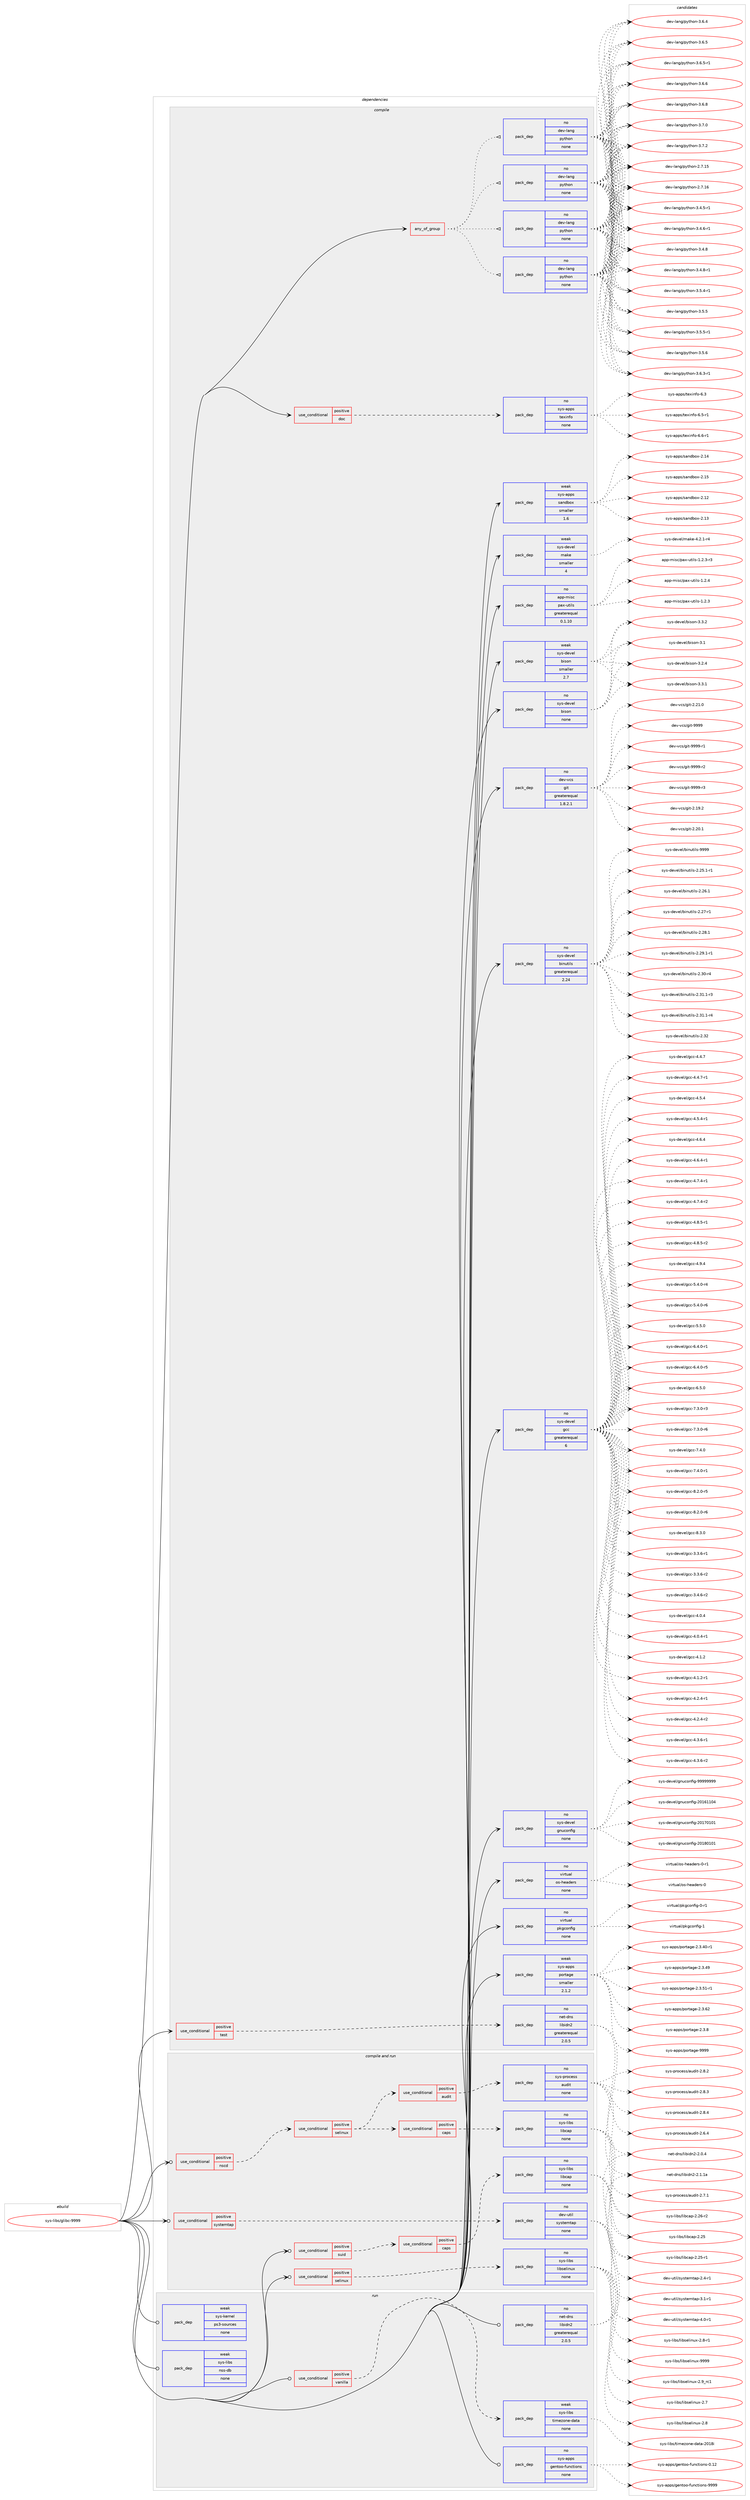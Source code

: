 digraph prolog {

# *************
# Graph options
# *************

newrank=true;
concentrate=true;
compound=true;
graph [rankdir=LR,fontname=Helvetica,fontsize=10,ranksep=1.5];#, ranksep=2.5, nodesep=0.2];
edge  [arrowhead=vee];
node  [fontname=Helvetica,fontsize=10];

# **********
# The ebuild
# **********

subgraph cluster_leftcol {
color=gray;
rank=same;
label=<<i>ebuild</i>>;
id [label="sys-libs/glibc-9999", color=red, width=4, href="../sys-libs/glibc-9999.svg"];
}

# ****************
# The dependencies
# ****************

subgraph cluster_midcol {
color=gray;
label=<<i>dependencies</i>>;
subgraph cluster_compile {
fillcolor="#eeeeee";
style=filled;
label=<<i>compile</i>>;
subgraph any27673 {
dependency1737329 [label=<<TABLE BORDER="0" CELLBORDER="1" CELLSPACING="0" CELLPADDING="4"><TR><TD CELLPADDING="10">any_of_group</TD></TR></TABLE>>, shape=none, color=red];subgraph pack1247032 {
dependency1737330 [label=<<TABLE BORDER="0" CELLBORDER="1" CELLSPACING="0" CELLPADDING="4" WIDTH="220"><TR><TD ROWSPAN="6" CELLPADDING="30">pack_dep</TD></TR><TR><TD WIDTH="110">no</TD></TR><TR><TD>dev-lang</TD></TR><TR><TD>python</TD></TR><TR><TD>none</TD></TR><TR><TD></TD></TR></TABLE>>, shape=none, color=blue];
}
dependency1737329:e -> dependency1737330:w [weight=20,style="dotted",arrowhead="oinv"];
subgraph pack1247033 {
dependency1737331 [label=<<TABLE BORDER="0" CELLBORDER="1" CELLSPACING="0" CELLPADDING="4" WIDTH="220"><TR><TD ROWSPAN="6" CELLPADDING="30">pack_dep</TD></TR><TR><TD WIDTH="110">no</TD></TR><TR><TD>dev-lang</TD></TR><TR><TD>python</TD></TR><TR><TD>none</TD></TR><TR><TD></TD></TR></TABLE>>, shape=none, color=blue];
}
dependency1737329:e -> dependency1737331:w [weight=20,style="dotted",arrowhead="oinv"];
subgraph pack1247034 {
dependency1737332 [label=<<TABLE BORDER="0" CELLBORDER="1" CELLSPACING="0" CELLPADDING="4" WIDTH="220"><TR><TD ROWSPAN="6" CELLPADDING="30">pack_dep</TD></TR><TR><TD WIDTH="110">no</TD></TR><TR><TD>dev-lang</TD></TR><TR><TD>python</TD></TR><TR><TD>none</TD></TR><TR><TD></TD></TR></TABLE>>, shape=none, color=blue];
}
dependency1737329:e -> dependency1737332:w [weight=20,style="dotted",arrowhead="oinv"];
subgraph pack1247035 {
dependency1737333 [label=<<TABLE BORDER="0" CELLBORDER="1" CELLSPACING="0" CELLPADDING="4" WIDTH="220"><TR><TD ROWSPAN="6" CELLPADDING="30">pack_dep</TD></TR><TR><TD WIDTH="110">no</TD></TR><TR><TD>dev-lang</TD></TR><TR><TD>python</TD></TR><TR><TD>none</TD></TR><TR><TD></TD></TR></TABLE>>, shape=none, color=blue];
}
dependency1737329:e -> dependency1737333:w [weight=20,style="dotted",arrowhead="oinv"];
}
id:e -> dependency1737329:w [weight=20,style="solid",arrowhead="vee"];
subgraph cond461689 {
dependency1737334 [label=<<TABLE BORDER="0" CELLBORDER="1" CELLSPACING="0" CELLPADDING="4"><TR><TD ROWSPAN="3" CELLPADDING="10">use_conditional</TD></TR><TR><TD>positive</TD></TR><TR><TD>doc</TD></TR></TABLE>>, shape=none, color=red];
subgraph pack1247036 {
dependency1737335 [label=<<TABLE BORDER="0" CELLBORDER="1" CELLSPACING="0" CELLPADDING="4" WIDTH="220"><TR><TD ROWSPAN="6" CELLPADDING="30">pack_dep</TD></TR><TR><TD WIDTH="110">no</TD></TR><TR><TD>sys-apps</TD></TR><TR><TD>texinfo</TD></TR><TR><TD>none</TD></TR><TR><TD></TD></TR></TABLE>>, shape=none, color=blue];
}
dependency1737334:e -> dependency1737335:w [weight=20,style="dashed",arrowhead="vee"];
}
id:e -> dependency1737334:w [weight=20,style="solid",arrowhead="vee"];
subgraph cond461690 {
dependency1737336 [label=<<TABLE BORDER="0" CELLBORDER="1" CELLSPACING="0" CELLPADDING="4"><TR><TD ROWSPAN="3" CELLPADDING="10">use_conditional</TD></TR><TR><TD>positive</TD></TR><TR><TD>test</TD></TR></TABLE>>, shape=none, color=red];
subgraph pack1247037 {
dependency1737337 [label=<<TABLE BORDER="0" CELLBORDER="1" CELLSPACING="0" CELLPADDING="4" WIDTH="220"><TR><TD ROWSPAN="6" CELLPADDING="30">pack_dep</TD></TR><TR><TD WIDTH="110">no</TD></TR><TR><TD>net-dns</TD></TR><TR><TD>libidn2</TD></TR><TR><TD>greaterequal</TD></TR><TR><TD>2.0.5</TD></TR></TABLE>>, shape=none, color=blue];
}
dependency1737336:e -> dependency1737337:w [weight=20,style="dashed",arrowhead="vee"];
}
id:e -> dependency1737336:w [weight=20,style="solid",arrowhead="vee"];
subgraph pack1247038 {
dependency1737338 [label=<<TABLE BORDER="0" CELLBORDER="1" CELLSPACING="0" CELLPADDING="4" WIDTH="220"><TR><TD ROWSPAN="6" CELLPADDING="30">pack_dep</TD></TR><TR><TD WIDTH="110">no</TD></TR><TR><TD>app-misc</TD></TR><TR><TD>pax-utils</TD></TR><TR><TD>greaterequal</TD></TR><TR><TD>0.1.10</TD></TR></TABLE>>, shape=none, color=blue];
}
id:e -> dependency1737338:w [weight=20,style="solid",arrowhead="vee"];
subgraph pack1247039 {
dependency1737339 [label=<<TABLE BORDER="0" CELLBORDER="1" CELLSPACING="0" CELLPADDING="4" WIDTH="220"><TR><TD ROWSPAN="6" CELLPADDING="30">pack_dep</TD></TR><TR><TD WIDTH="110">no</TD></TR><TR><TD>dev-vcs</TD></TR><TR><TD>git</TD></TR><TR><TD>greaterequal</TD></TR><TR><TD>1.8.2.1</TD></TR></TABLE>>, shape=none, color=blue];
}
id:e -> dependency1737339:w [weight=20,style="solid",arrowhead="vee"];
subgraph pack1247040 {
dependency1737340 [label=<<TABLE BORDER="0" CELLBORDER="1" CELLSPACING="0" CELLPADDING="4" WIDTH="220"><TR><TD ROWSPAN="6" CELLPADDING="30">pack_dep</TD></TR><TR><TD WIDTH="110">no</TD></TR><TR><TD>sys-devel</TD></TR><TR><TD>binutils</TD></TR><TR><TD>greaterequal</TD></TR><TR><TD>2.24</TD></TR></TABLE>>, shape=none, color=blue];
}
id:e -> dependency1737340:w [weight=20,style="solid",arrowhead="vee"];
subgraph pack1247041 {
dependency1737341 [label=<<TABLE BORDER="0" CELLBORDER="1" CELLSPACING="0" CELLPADDING="4" WIDTH="220"><TR><TD ROWSPAN="6" CELLPADDING="30">pack_dep</TD></TR><TR><TD WIDTH="110">no</TD></TR><TR><TD>sys-devel</TD></TR><TR><TD>bison</TD></TR><TR><TD>none</TD></TR><TR><TD></TD></TR></TABLE>>, shape=none, color=blue];
}
id:e -> dependency1737341:w [weight=20,style="solid",arrowhead="vee"];
subgraph pack1247042 {
dependency1737342 [label=<<TABLE BORDER="0" CELLBORDER="1" CELLSPACING="0" CELLPADDING="4" WIDTH="220"><TR><TD ROWSPAN="6" CELLPADDING="30">pack_dep</TD></TR><TR><TD WIDTH="110">no</TD></TR><TR><TD>sys-devel</TD></TR><TR><TD>gcc</TD></TR><TR><TD>greaterequal</TD></TR><TR><TD>6</TD></TR></TABLE>>, shape=none, color=blue];
}
id:e -> dependency1737342:w [weight=20,style="solid",arrowhead="vee"];
subgraph pack1247043 {
dependency1737343 [label=<<TABLE BORDER="0" CELLBORDER="1" CELLSPACING="0" CELLPADDING="4" WIDTH="220"><TR><TD ROWSPAN="6" CELLPADDING="30">pack_dep</TD></TR><TR><TD WIDTH="110">no</TD></TR><TR><TD>sys-devel</TD></TR><TR><TD>gnuconfig</TD></TR><TR><TD>none</TD></TR><TR><TD></TD></TR></TABLE>>, shape=none, color=blue];
}
id:e -> dependency1737343:w [weight=20,style="solid",arrowhead="vee"];
subgraph pack1247044 {
dependency1737344 [label=<<TABLE BORDER="0" CELLBORDER="1" CELLSPACING="0" CELLPADDING="4" WIDTH="220"><TR><TD ROWSPAN="6" CELLPADDING="30">pack_dep</TD></TR><TR><TD WIDTH="110">no</TD></TR><TR><TD>virtual</TD></TR><TR><TD>os-headers</TD></TR><TR><TD>none</TD></TR><TR><TD></TD></TR></TABLE>>, shape=none, color=blue];
}
id:e -> dependency1737344:w [weight=20,style="solid",arrowhead="vee"];
subgraph pack1247045 {
dependency1737345 [label=<<TABLE BORDER="0" CELLBORDER="1" CELLSPACING="0" CELLPADDING="4" WIDTH="220"><TR><TD ROWSPAN="6" CELLPADDING="30">pack_dep</TD></TR><TR><TD WIDTH="110">no</TD></TR><TR><TD>virtual</TD></TR><TR><TD>pkgconfig</TD></TR><TR><TD>none</TD></TR><TR><TD></TD></TR></TABLE>>, shape=none, color=blue];
}
id:e -> dependency1737345:w [weight=20,style="solid",arrowhead="vee"];
subgraph pack1247046 {
dependency1737346 [label=<<TABLE BORDER="0" CELLBORDER="1" CELLSPACING="0" CELLPADDING="4" WIDTH="220"><TR><TD ROWSPAN="6" CELLPADDING="30">pack_dep</TD></TR><TR><TD WIDTH="110">weak</TD></TR><TR><TD>sys-apps</TD></TR><TR><TD>portage</TD></TR><TR><TD>smaller</TD></TR><TR><TD>2.1.2</TD></TR></TABLE>>, shape=none, color=blue];
}
id:e -> dependency1737346:w [weight=20,style="solid",arrowhead="vee"];
subgraph pack1247047 {
dependency1737347 [label=<<TABLE BORDER="0" CELLBORDER="1" CELLSPACING="0" CELLPADDING="4" WIDTH="220"><TR><TD ROWSPAN="6" CELLPADDING="30">pack_dep</TD></TR><TR><TD WIDTH="110">weak</TD></TR><TR><TD>sys-apps</TD></TR><TR><TD>sandbox</TD></TR><TR><TD>smaller</TD></TR><TR><TD>1.6</TD></TR></TABLE>>, shape=none, color=blue];
}
id:e -> dependency1737347:w [weight=20,style="solid",arrowhead="vee"];
subgraph pack1247048 {
dependency1737348 [label=<<TABLE BORDER="0" CELLBORDER="1" CELLSPACING="0" CELLPADDING="4" WIDTH="220"><TR><TD ROWSPAN="6" CELLPADDING="30">pack_dep</TD></TR><TR><TD WIDTH="110">weak</TD></TR><TR><TD>sys-devel</TD></TR><TR><TD>bison</TD></TR><TR><TD>smaller</TD></TR><TR><TD>2.7</TD></TR></TABLE>>, shape=none, color=blue];
}
id:e -> dependency1737348:w [weight=20,style="solid",arrowhead="vee"];
subgraph pack1247049 {
dependency1737349 [label=<<TABLE BORDER="0" CELLBORDER="1" CELLSPACING="0" CELLPADDING="4" WIDTH="220"><TR><TD ROWSPAN="6" CELLPADDING="30">pack_dep</TD></TR><TR><TD WIDTH="110">weak</TD></TR><TR><TD>sys-devel</TD></TR><TR><TD>make</TD></TR><TR><TD>smaller</TD></TR><TR><TD>4</TD></TR></TABLE>>, shape=none, color=blue];
}
id:e -> dependency1737349:w [weight=20,style="solid",arrowhead="vee"];
}
subgraph cluster_compileandrun {
fillcolor="#eeeeee";
style=filled;
label=<<i>compile and run</i>>;
subgraph cond461691 {
dependency1737350 [label=<<TABLE BORDER="0" CELLBORDER="1" CELLSPACING="0" CELLPADDING="4"><TR><TD ROWSPAN="3" CELLPADDING="10">use_conditional</TD></TR><TR><TD>positive</TD></TR><TR><TD>nscd</TD></TR></TABLE>>, shape=none, color=red];
subgraph cond461692 {
dependency1737351 [label=<<TABLE BORDER="0" CELLBORDER="1" CELLSPACING="0" CELLPADDING="4"><TR><TD ROWSPAN="3" CELLPADDING="10">use_conditional</TD></TR><TR><TD>positive</TD></TR><TR><TD>selinux</TD></TR></TABLE>>, shape=none, color=red];
subgraph cond461693 {
dependency1737352 [label=<<TABLE BORDER="0" CELLBORDER="1" CELLSPACING="0" CELLPADDING="4"><TR><TD ROWSPAN="3" CELLPADDING="10">use_conditional</TD></TR><TR><TD>positive</TD></TR><TR><TD>audit</TD></TR></TABLE>>, shape=none, color=red];
subgraph pack1247050 {
dependency1737353 [label=<<TABLE BORDER="0" CELLBORDER="1" CELLSPACING="0" CELLPADDING="4" WIDTH="220"><TR><TD ROWSPAN="6" CELLPADDING="30">pack_dep</TD></TR><TR><TD WIDTH="110">no</TD></TR><TR><TD>sys-process</TD></TR><TR><TD>audit</TD></TR><TR><TD>none</TD></TR><TR><TD></TD></TR></TABLE>>, shape=none, color=blue];
}
dependency1737352:e -> dependency1737353:w [weight=20,style="dashed",arrowhead="vee"];
}
dependency1737351:e -> dependency1737352:w [weight=20,style="dashed",arrowhead="vee"];
subgraph cond461694 {
dependency1737354 [label=<<TABLE BORDER="0" CELLBORDER="1" CELLSPACING="0" CELLPADDING="4"><TR><TD ROWSPAN="3" CELLPADDING="10">use_conditional</TD></TR><TR><TD>positive</TD></TR><TR><TD>caps</TD></TR></TABLE>>, shape=none, color=red];
subgraph pack1247051 {
dependency1737355 [label=<<TABLE BORDER="0" CELLBORDER="1" CELLSPACING="0" CELLPADDING="4" WIDTH="220"><TR><TD ROWSPAN="6" CELLPADDING="30">pack_dep</TD></TR><TR><TD WIDTH="110">no</TD></TR><TR><TD>sys-libs</TD></TR><TR><TD>libcap</TD></TR><TR><TD>none</TD></TR><TR><TD></TD></TR></TABLE>>, shape=none, color=blue];
}
dependency1737354:e -> dependency1737355:w [weight=20,style="dashed",arrowhead="vee"];
}
dependency1737351:e -> dependency1737354:w [weight=20,style="dashed",arrowhead="vee"];
}
dependency1737350:e -> dependency1737351:w [weight=20,style="dashed",arrowhead="vee"];
}
id:e -> dependency1737350:w [weight=20,style="solid",arrowhead="odotvee"];
subgraph cond461695 {
dependency1737356 [label=<<TABLE BORDER="0" CELLBORDER="1" CELLSPACING="0" CELLPADDING="4"><TR><TD ROWSPAN="3" CELLPADDING="10">use_conditional</TD></TR><TR><TD>positive</TD></TR><TR><TD>selinux</TD></TR></TABLE>>, shape=none, color=red];
subgraph pack1247052 {
dependency1737357 [label=<<TABLE BORDER="0" CELLBORDER="1" CELLSPACING="0" CELLPADDING="4" WIDTH="220"><TR><TD ROWSPAN="6" CELLPADDING="30">pack_dep</TD></TR><TR><TD WIDTH="110">no</TD></TR><TR><TD>sys-libs</TD></TR><TR><TD>libselinux</TD></TR><TR><TD>none</TD></TR><TR><TD></TD></TR></TABLE>>, shape=none, color=blue];
}
dependency1737356:e -> dependency1737357:w [weight=20,style="dashed",arrowhead="vee"];
}
id:e -> dependency1737356:w [weight=20,style="solid",arrowhead="odotvee"];
subgraph cond461696 {
dependency1737358 [label=<<TABLE BORDER="0" CELLBORDER="1" CELLSPACING="0" CELLPADDING="4"><TR><TD ROWSPAN="3" CELLPADDING="10">use_conditional</TD></TR><TR><TD>positive</TD></TR><TR><TD>suid</TD></TR></TABLE>>, shape=none, color=red];
subgraph cond461697 {
dependency1737359 [label=<<TABLE BORDER="0" CELLBORDER="1" CELLSPACING="0" CELLPADDING="4"><TR><TD ROWSPAN="3" CELLPADDING="10">use_conditional</TD></TR><TR><TD>positive</TD></TR><TR><TD>caps</TD></TR></TABLE>>, shape=none, color=red];
subgraph pack1247053 {
dependency1737360 [label=<<TABLE BORDER="0" CELLBORDER="1" CELLSPACING="0" CELLPADDING="4" WIDTH="220"><TR><TD ROWSPAN="6" CELLPADDING="30">pack_dep</TD></TR><TR><TD WIDTH="110">no</TD></TR><TR><TD>sys-libs</TD></TR><TR><TD>libcap</TD></TR><TR><TD>none</TD></TR><TR><TD></TD></TR></TABLE>>, shape=none, color=blue];
}
dependency1737359:e -> dependency1737360:w [weight=20,style="dashed",arrowhead="vee"];
}
dependency1737358:e -> dependency1737359:w [weight=20,style="dashed",arrowhead="vee"];
}
id:e -> dependency1737358:w [weight=20,style="solid",arrowhead="odotvee"];
subgraph cond461698 {
dependency1737361 [label=<<TABLE BORDER="0" CELLBORDER="1" CELLSPACING="0" CELLPADDING="4"><TR><TD ROWSPAN="3" CELLPADDING="10">use_conditional</TD></TR><TR><TD>positive</TD></TR><TR><TD>systemtap</TD></TR></TABLE>>, shape=none, color=red];
subgraph pack1247054 {
dependency1737362 [label=<<TABLE BORDER="0" CELLBORDER="1" CELLSPACING="0" CELLPADDING="4" WIDTH="220"><TR><TD ROWSPAN="6" CELLPADDING="30">pack_dep</TD></TR><TR><TD WIDTH="110">no</TD></TR><TR><TD>dev-util</TD></TR><TR><TD>systemtap</TD></TR><TR><TD>none</TD></TR><TR><TD></TD></TR></TABLE>>, shape=none, color=blue];
}
dependency1737361:e -> dependency1737362:w [weight=20,style="dashed",arrowhead="vee"];
}
id:e -> dependency1737361:w [weight=20,style="solid",arrowhead="odotvee"];
}
subgraph cluster_run {
fillcolor="#eeeeee";
style=filled;
label=<<i>run</i>>;
subgraph cond461699 {
dependency1737363 [label=<<TABLE BORDER="0" CELLBORDER="1" CELLSPACING="0" CELLPADDING="4"><TR><TD ROWSPAN="3" CELLPADDING="10">use_conditional</TD></TR><TR><TD>positive</TD></TR><TR><TD>vanilla</TD></TR></TABLE>>, shape=none, color=red];
subgraph pack1247055 {
dependency1737364 [label=<<TABLE BORDER="0" CELLBORDER="1" CELLSPACING="0" CELLPADDING="4" WIDTH="220"><TR><TD ROWSPAN="6" CELLPADDING="30">pack_dep</TD></TR><TR><TD WIDTH="110">weak</TD></TR><TR><TD>sys-libs</TD></TR><TR><TD>timezone-data</TD></TR><TR><TD>none</TD></TR><TR><TD></TD></TR></TABLE>>, shape=none, color=blue];
}
dependency1737363:e -> dependency1737364:w [weight=20,style="dashed",arrowhead="vee"];
}
id:e -> dependency1737363:w [weight=20,style="solid",arrowhead="odot"];
subgraph pack1247056 {
dependency1737365 [label=<<TABLE BORDER="0" CELLBORDER="1" CELLSPACING="0" CELLPADDING="4" WIDTH="220"><TR><TD ROWSPAN="6" CELLPADDING="30">pack_dep</TD></TR><TR><TD WIDTH="110">no</TD></TR><TR><TD>net-dns</TD></TR><TR><TD>libidn2</TD></TR><TR><TD>greaterequal</TD></TR><TR><TD>2.0.5</TD></TR></TABLE>>, shape=none, color=blue];
}
id:e -> dependency1737365:w [weight=20,style="solid",arrowhead="odot"];
subgraph pack1247057 {
dependency1737366 [label=<<TABLE BORDER="0" CELLBORDER="1" CELLSPACING="0" CELLPADDING="4" WIDTH="220"><TR><TD ROWSPAN="6" CELLPADDING="30">pack_dep</TD></TR><TR><TD WIDTH="110">no</TD></TR><TR><TD>sys-apps</TD></TR><TR><TD>gentoo-functions</TD></TR><TR><TD>none</TD></TR><TR><TD></TD></TR></TABLE>>, shape=none, color=blue];
}
id:e -> dependency1737366:w [weight=20,style="solid",arrowhead="odot"];
subgraph pack1247058 {
dependency1737367 [label=<<TABLE BORDER="0" CELLBORDER="1" CELLSPACING="0" CELLPADDING="4" WIDTH="220"><TR><TD ROWSPAN="6" CELLPADDING="30">pack_dep</TD></TR><TR><TD WIDTH="110">weak</TD></TR><TR><TD>sys-kernel</TD></TR><TR><TD>ps3-sources</TD></TR><TR><TD>none</TD></TR><TR><TD></TD></TR></TABLE>>, shape=none, color=blue];
}
id:e -> dependency1737367:w [weight=20,style="solid",arrowhead="odot"];
subgraph pack1247059 {
dependency1737368 [label=<<TABLE BORDER="0" CELLBORDER="1" CELLSPACING="0" CELLPADDING="4" WIDTH="220"><TR><TD ROWSPAN="6" CELLPADDING="30">pack_dep</TD></TR><TR><TD WIDTH="110">weak</TD></TR><TR><TD>sys-libs</TD></TR><TR><TD>nss-db</TD></TR><TR><TD>none</TD></TR><TR><TD></TD></TR></TABLE>>, shape=none, color=blue];
}
id:e -> dependency1737368:w [weight=20,style="solid",arrowhead="odot"];
}
}

# **************
# The candidates
# **************

subgraph cluster_choices {
rank=same;
color=gray;
label=<<i>candidates</i>>;

subgraph choice1247032 {
color=black;
nodesep=1;
choice10010111845108971101034711212111610411111045504655464953 [label="dev-lang/python-2.7.15", color=red, width=4,href="../dev-lang/python-2.7.15.svg"];
choice10010111845108971101034711212111610411111045504655464954 [label="dev-lang/python-2.7.16", color=red, width=4,href="../dev-lang/python-2.7.16.svg"];
choice1001011184510897110103471121211161041111104551465246534511449 [label="dev-lang/python-3.4.5-r1", color=red, width=4,href="../dev-lang/python-3.4.5-r1.svg"];
choice1001011184510897110103471121211161041111104551465246544511449 [label="dev-lang/python-3.4.6-r1", color=red, width=4,href="../dev-lang/python-3.4.6-r1.svg"];
choice100101118451089711010347112121116104111110455146524656 [label="dev-lang/python-3.4.8", color=red, width=4,href="../dev-lang/python-3.4.8.svg"];
choice1001011184510897110103471121211161041111104551465246564511449 [label="dev-lang/python-3.4.8-r1", color=red, width=4,href="../dev-lang/python-3.4.8-r1.svg"];
choice1001011184510897110103471121211161041111104551465346524511449 [label="dev-lang/python-3.5.4-r1", color=red, width=4,href="../dev-lang/python-3.5.4-r1.svg"];
choice100101118451089711010347112121116104111110455146534653 [label="dev-lang/python-3.5.5", color=red, width=4,href="../dev-lang/python-3.5.5.svg"];
choice1001011184510897110103471121211161041111104551465346534511449 [label="dev-lang/python-3.5.5-r1", color=red, width=4,href="../dev-lang/python-3.5.5-r1.svg"];
choice100101118451089711010347112121116104111110455146534654 [label="dev-lang/python-3.5.6", color=red, width=4,href="../dev-lang/python-3.5.6.svg"];
choice1001011184510897110103471121211161041111104551465446514511449 [label="dev-lang/python-3.6.3-r1", color=red, width=4,href="../dev-lang/python-3.6.3-r1.svg"];
choice100101118451089711010347112121116104111110455146544652 [label="dev-lang/python-3.6.4", color=red, width=4,href="../dev-lang/python-3.6.4.svg"];
choice100101118451089711010347112121116104111110455146544653 [label="dev-lang/python-3.6.5", color=red, width=4,href="../dev-lang/python-3.6.5.svg"];
choice1001011184510897110103471121211161041111104551465446534511449 [label="dev-lang/python-3.6.5-r1", color=red, width=4,href="../dev-lang/python-3.6.5-r1.svg"];
choice100101118451089711010347112121116104111110455146544654 [label="dev-lang/python-3.6.6", color=red, width=4,href="../dev-lang/python-3.6.6.svg"];
choice100101118451089711010347112121116104111110455146544656 [label="dev-lang/python-3.6.8", color=red, width=4,href="../dev-lang/python-3.6.8.svg"];
choice100101118451089711010347112121116104111110455146554648 [label="dev-lang/python-3.7.0", color=red, width=4,href="../dev-lang/python-3.7.0.svg"];
choice100101118451089711010347112121116104111110455146554650 [label="dev-lang/python-3.7.2", color=red, width=4,href="../dev-lang/python-3.7.2.svg"];
dependency1737330:e -> choice10010111845108971101034711212111610411111045504655464953:w [style=dotted,weight="100"];
dependency1737330:e -> choice10010111845108971101034711212111610411111045504655464954:w [style=dotted,weight="100"];
dependency1737330:e -> choice1001011184510897110103471121211161041111104551465246534511449:w [style=dotted,weight="100"];
dependency1737330:e -> choice1001011184510897110103471121211161041111104551465246544511449:w [style=dotted,weight="100"];
dependency1737330:e -> choice100101118451089711010347112121116104111110455146524656:w [style=dotted,weight="100"];
dependency1737330:e -> choice1001011184510897110103471121211161041111104551465246564511449:w [style=dotted,weight="100"];
dependency1737330:e -> choice1001011184510897110103471121211161041111104551465346524511449:w [style=dotted,weight="100"];
dependency1737330:e -> choice100101118451089711010347112121116104111110455146534653:w [style=dotted,weight="100"];
dependency1737330:e -> choice1001011184510897110103471121211161041111104551465346534511449:w [style=dotted,weight="100"];
dependency1737330:e -> choice100101118451089711010347112121116104111110455146534654:w [style=dotted,weight="100"];
dependency1737330:e -> choice1001011184510897110103471121211161041111104551465446514511449:w [style=dotted,weight="100"];
dependency1737330:e -> choice100101118451089711010347112121116104111110455146544652:w [style=dotted,weight="100"];
dependency1737330:e -> choice100101118451089711010347112121116104111110455146544653:w [style=dotted,weight="100"];
dependency1737330:e -> choice1001011184510897110103471121211161041111104551465446534511449:w [style=dotted,weight="100"];
dependency1737330:e -> choice100101118451089711010347112121116104111110455146544654:w [style=dotted,weight="100"];
dependency1737330:e -> choice100101118451089711010347112121116104111110455146544656:w [style=dotted,weight="100"];
dependency1737330:e -> choice100101118451089711010347112121116104111110455146554648:w [style=dotted,weight="100"];
dependency1737330:e -> choice100101118451089711010347112121116104111110455146554650:w [style=dotted,weight="100"];
}
subgraph choice1247033 {
color=black;
nodesep=1;
choice10010111845108971101034711212111610411111045504655464953 [label="dev-lang/python-2.7.15", color=red, width=4,href="../dev-lang/python-2.7.15.svg"];
choice10010111845108971101034711212111610411111045504655464954 [label="dev-lang/python-2.7.16", color=red, width=4,href="../dev-lang/python-2.7.16.svg"];
choice1001011184510897110103471121211161041111104551465246534511449 [label="dev-lang/python-3.4.5-r1", color=red, width=4,href="../dev-lang/python-3.4.5-r1.svg"];
choice1001011184510897110103471121211161041111104551465246544511449 [label="dev-lang/python-3.4.6-r1", color=red, width=4,href="../dev-lang/python-3.4.6-r1.svg"];
choice100101118451089711010347112121116104111110455146524656 [label="dev-lang/python-3.4.8", color=red, width=4,href="../dev-lang/python-3.4.8.svg"];
choice1001011184510897110103471121211161041111104551465246564511449 [label="dev-lang/python-3.4.8-r1", color=red, width=4,href="../dev-lang/python-3.4.8-r1.svg"];
choice1001011184510897110103471121211161041111104551465346524511449 [label="dev-lang/python-3.5.4-r1", color=red, width=4,href="../dev-lang/python-3.5.4-r1.svg"];
choice100101118451089711010347112121116104111110455146534653 [label="dev-lang/python-3.5.5", color=red, width=4,href="../dev-lang/python-3.5.5.svg"];
choice1001011184510897110103471121211161041111104551465346534511449 [label="dev-lang/python-3.5.5-r1", color=red, width=4,href="../dev-lang/python-3.5.5-r1.svg"];
choice100101118451089711010347112121116104111110455146534654 [label="dev-lang/python-3.5.6", color=red, width=4,href="../dev-lang/python-3.5.6.svg"];
choice1001011184510897110103471121211161041111104551465446514511449 [label="dev-lang/python-3.6.3-r1", color=red, width=4,href="../dev-lang/python-3.6.3-r1.svg"];
choice100101118451089711010347112121116104111110455146544652 [label="dev-lang/python-3.6.4", color=red, width=4,href="../dev-lang/python-3.6.4.svg"];
choice100101118451089711010347112121116104111110455146544653 [label="dev-lang/python-3.6.5", color=red, width=4,href="../dev-lang/python-3.6.5.svg"];
choice1001011184510897110103471121211161041111104551465446534511449 [label="dev-lang/python-3.6.5-r1", color=red, width=4,href="../dev-lang/python-3.6.5-r1.svg"];
choice100101118451089711010347112121116104111110455146544654 [label="dev-lang/python-3.6.6", color=red, width=4,href="../dev-lang/python-3.6.6.svg"];
choice100101118451089711010347112121116104111110455146544656 [label="dev-lang/python-3.6.8", color=red, width=4,href="../dev-lang/python-3.6.8.svg"];
choice100101118451089711010347112121116104111110455146554648 [label="dev-lang/python-3.7.0", color=red, width=4,href="../dev-lang/python-3.7.0.svg"];
choice100101118451089711010347112121116104111110455146554650 [label="dev-lang/python-3.7.2", color=red, width=4,href="../dev-lang/python-3.7.2.svg"];
dependency1737331:e -> choice10010111845108971101034711212111610411111045504655464953:w [style=dotted,weight="100"];
dependency1737331:e -> choice10010111845108971101034711212111610411111045504655464954:w [style=dotted,weight="100"];
dependency1737331:e -> choice1001011184510897110103471121211161041111104551465246534511449:w [style=dotted,weight="100"];
dependency1737331:e -> choice1001011184510897110103471121211161041111104551465246544511449:w [style=dotted,weight="100"];
dependency1737331:e -> choice100101118451089711010347112121116104111110455146524656:w [style=dotted,weight="100"];
dependency1737331:e -> choice1001011184510897110103471121211161041111104551465246564511449:w [style=dotted,weight="100"];
dependency1737331:e -> choice1001011184510897110103471121211161041111104551465346524511449:w [style=dotted,weight="100"];
dependency1737331:e -> choice100101118451089711010347112121116104111110455146534653:w [style=dotted,weight="100"];
dependency1737331:e -> choice1001011184510897110103471121211161041111104551465346534511449:w [style=dotted,weight="100"];
dependency1737331:e -> choice100101118451089711010347112121116104111110455146534654:w [style=dotted,weight="100"];
dependency1737331:e -> choice1001011184510897110103471121211161041111104551465446514511449:w [style=dotted,weight="100"];
dependency1737331:e -> choice100101118451089711010347112121116104111110455146544652:w [style=dotted,weight="100"];
dependency1737331:e -> choice100101118451089711010347112121116104111110455146544653:w [style=dotted,weight="100"];
dependency1737331:e -> choice1001011184510897110103471121211161041111104551465446534511449:w [style=dotted,weight="100"];
dependency1737331:e -> choice100101118451089711010347112121116104111110455146544654:w [style=dotted,weight="100"];
dependency1737331:e -> choice100101118451089711010347112121116104111110455146544656:w [style=dotted,weight="100"];
dependency1737331:e -> choice100101118451089711010347112121116104111110455146554648:w [style=dotted,weight="100"];
dependency1737331:e -> choice100101118451089711010347112121116104111110455146554650:w [style=dotted,weight="100"];
}
subgraph choice1247034 {
color=black;
nodesep=1;
choice10010111845108971101034711212111610411111045504655464953 [label="dev-lang/python-2.7.15", color=red, width=4,href="../dev-lang/python-2.7.15.svg"];
choice10010111845108971101034711212111610411111045504655464954 [label="dev-lang/python-2.7.16", color=red, width=4,href="../dev-lang/python-2.7.16.svg"];
choice1001011184510897110103471121211161041111104551465246534511449 [label="dev-lang/python-3.4.5-r1", color=red, width=4,href="../dev-lang/python-3.4.5-r1.svg"];
choice1001011184510897110103471121211161041111104551465246544511449 [label="dev-lang/python-3.4.6-r1", color=red, width=4,href="../dev-lang/python-3.4.6-r1.svg"];
choice100101118451089711010347112121116104111110455146524656 [label="dev-lang/python-3.4.8", color=red, width=4,href="../dev-lang/python-3.4.8.svg"];
choice1001011184510897110103471121211161041111104551465246564511449 [label="dev-lang/python-3.4.8-r1", color=red, width=4,href="../dev-lang/python-3.4.8-r1.svg"];
choice1001011184510897110103471121211161041111104551465346524511449 [label="dev-lang/python-3.5.4-r1", color=red, width=4,href="../dev-lang/python-3.5.4-r1.svg"];
choice100101118451089711010347112121116104111110455146534653 [label="dev-lang/python-3.5.5", color=red, width=4,href="../dev-lang/python-3.5.5.svg"];
choice1001011184510897110103471121211161041111104551465346534511449 [label="dev-lang/python-3.5.5-r1", color=red, width=4,href="../dev-lang/python-3.5.5-r1.svg"];
choice100101118451089711010347112121116104111110455146534654 [label="dev-lang/python-3.5.6", color=red, width=4,href="../dev-lang/python-3.5.6.svg"];
choice1001011184510897110103471121211161041111104551465446514511449 [label="dev-lang/python-3.6.3-r1", color=red, width=4,href="../dev-lang/python-3.6.3-r1.svg"];
choice100101118451089711010347112121116104111110455146544652 [label="dev-lang/python-3.6.4", color=red, width=4,href="../dev-lang/python-3.6.4.svg"];
choice100101118451089711010347112121116104111110455146544653 [label="dev-lang/python-3.6.5", color=red, width=4,href="../dev-lang/python-3.6.5.svg"];
choice1001011184510897110103471121211161041111104551465446534511449 [label="dev-lang/python-3.6.5-r1", color=red, width=4,href="../dev-lang/python-3.6.5-r1.svg"];
choice100101118451089711010347112121116104111110455146544654 [label="dev-lang/python-3.6.6", color=red, width=4,href="../dev-lang/python-3.6.6.svg"];
choice100101118451089711010347112121116104111110455146544656 [label="dev-lang/python-3.6.8", color=red, width=4,href="../dev-lang/python-3.6.8.svg"];
choice100101118451089711010347112121116104111110455146554648 [label="dev-lang/python-3.7.0", color=red, width=4,href="../dev-lang/python-3.7.0.svg"];
choice100101118451089711010347112121116104111110455146554650 [label="dev-lang/python-3.7.2", color=red, width=4,href="../dev-lang/python-3.7.2.svg"];
dependency1737332:e -> choice10010111845108971101034711212111610411111045504655464953:w [style=dotted,weight="100"];
dependency1737332:e -> choice10010111845108971101034711212111610411111045504655464954:w [style=dotted,weight="100"];
dependency1737332:e -> choice1001011184510897110103471121211161041111104551465246534511449:w [style=dotted,weight="100"];
dependency1737332:e -> choice1001011184510897110103471121211161041111104551465246544511449:w [style=dotted,weight="100"];
dependency1737332:e -> choice100101118451089711010347112121116104111110455146524656:w [style=dotted,weight="100"];
dependency1737332:e -> choice1001011184510897110103471121211161041111104551465246564511449:w [style=dotted,weight="100"];
dependency1737332:e -> choice1001011184510897110103471121211161041111104551465346524511449:w [style=dotted,weight="100"];
dependency1737332:e -> choice100101118451089711010347112121116104111110455146534653:w [style=dotted,weight="100"];
dependency1737332:e -> choice1001011184510897110103471121211161041111104551465346534511449:w [style=dotted,weight="100"];
dependency1737332:e -> choice100101118451089711010347112121116104111110455146534654:w [style=dotted,weight="100"];
dependency1737332:e -> choice1001011184510897110103471121211161041111104551465446514511449:w [style=dotted,weight="100"];
dependency1737332:e -> choice100101118451089711010347112121116104111110455146544652:w [style=dotted,weight="100"];
dependency1737332:e -> choice100101118451089711010347112121116104111110455146544653:w [style=dotted,weight="100"];
dependency1737332:e -> choice1001011184510897110103471121211161041111104551465446534511449:w [style=dotted,weight="100"];
dependency1737332:e -> choice100101118451089711010347112121116104111110455146544654:w [style=dotted,weight="100"];
dependency1737332:e -> choice100101118451089711010347112121116104111110455146544656:w [style=dotted,weight="100"];
dependency1737332:e -> choice100101118451089711010347112121116104111110455146554648:w [style=dotted,weight="100"];
dependency1737332:e -> choice100101118451089711010347112121116104111110455146554650:w [style=dotted,weight="100"];
}
subgraph choice1247035 {
color=black;
nodesep=1;
choice10010111845108971101034711212111610411111045504655464953 [label="dev-lang/python-2.7.15", color=red, width=4,href="../dev-lang/python-2.7.15.svg"];
choice10010111845108971101034711212111610411111045504655464954 [label="dev-lang/python-2.7.16", color=red, width=4,href="../dev-lang/python-2.7.16.svg"];
choice1001011184510897110103471121211161041111104551465246534511449 [label="dev-lang/python-3.4.5-r1", color=red, width=4,href="../dev-lang/python-3.4.5-r1.svg"];
choice1001011184510897110103471121211161041111104551465246544511449 [label="dev-lang/python-3.4.6-r1", color=red, width=4,href="../dev-lang/python-3.4.6-r1.svg"];
choice100101118451089711010347112121116104111110455146524656 [label="dev-lang/python-3.4.8", color=red, width=4,href="../dev-lang/python-3.4.8.svg"];
choice1001011184510897110103471121211161041111104551465246564511449 [label="dev-lang/python-3.4.8-r1", color=red, width=4,href="../dev-lang/python-3.4.8-r1.svg"];
choice1001011184510897110103471121211161041111104551465346524511449 [label="dev-lang/python-3.5.4-r1", color=red, width=4,href="../dev-lang/python-3.5.4-r1.svg"];
choice100101118451089711010347112121116104111110455146534653 [label="dev-lang/python-3.5.5", color=red, width=4,href="../dev-lang/python-3.5.5.svg"];
choice1001011184510897110103471121211161041111104551465346534511449 [label="dev-lang/python-3.5.5-r1", color=red, width=4,href="../dev-lang/python-3.5.5-r1.svg"];
choice100101118451089711010347112121116104111110455146534654 [label="dev-lang/python-3.5.6", color=red, width=4,href="../dev-lang/python-3.5.6.svg"];
choice1001011184510897110103471121211161041111104551465446514511449 [label="dev-lang/python-3.6.3-r1", color=red, width=4,href="../dev-lang/python-3.6.3-r1.svg"];
choice100101118451089711010347112121116104111110455146544652 [label="dev-lang/python-3.6.4", color=red, width=4,href="../dev-lang/python-3.6.4.svg"];
choice100101118451089711010347112121116104111110455146544653 [label="dev-lang/python-3.6.5", color=red, width=4,href="../dev-lang/python-3.6.5.svg"];
choice1001011184510897110103471121211161041111104551465446534511449 [label="dev-lang/python-3.6.5-r1", color=red, width=4,href="../dev-lang/python-3.6.5-r1.svg"];
choice100101118451089711010347112121116104111110455146544654 [label="dev-lang/python-3.6.6", color=red, width=4,href="../dev-lang/python-3.6.6.svg"];
choice100101118451089711010347112121116104111110455146544656 [label="dev-lang/python-3.6.8", color=red, width=4,href="../dev-lang/python-3.6.8.svg"];
choice100101118451089711010347112121116104111110455146554648 [label="dev-lang/python-3.7.0", color=red, width=4,href="../dev-lang/python-3.7.0.svg"];
choice100101118451089711010347112121116104111110455146554650 [label="dev-lang/python-3.7.2", color=red, width=4,href="../dev-lang/python-3.7.2.svg"];
dependency1737333:e -> choice10010111845108971101034711212111610411111045504655464953:w [style=dotted,weight="100"];
dependency1737333:e -> choice10010111845108971101034711212111610411111045504655464954:w [style=dotted,weight="100"];
dependency1737333:e -> choice1001011184510897110103471121211161041111104551465246534511449:w [style=dotted,weight="100"];
dependency1737333:e -> choice1001011184510897110103471121211161041111104551465246544511449:w [style=dotted,weight="100"];
dependency1737333:e -> choice100101118451089711010347112121116104111110455146524656:w [style=dotted,weight="100"];
dependency1737333:e -> choice1001011184510897110103471121211161041111104551465246564511449:w [style=dotted,weight="100"];
dependency1737333:e -> choice1001011184510897110103471121211161041111104551465346524511449:w [style=dotted,weight="100"];
dependency1737333:e -> choice100101118451089711010347112121116104111110455146534653:w [style=dotted,weight="100"];
dependency1737333:e -> choice1001011184510897110103471121211161041111104551465346534511449:w [style=dotted,weight="100"];
dependency1737333:e -> choice100101118451089711010347112121116104111110455146534654:w [style=dotted,weight="100"];
dependency1737333:e -> choice1001011184510897110103471121211161041111104551465446514511449:w [style=dotted,weight="100"];
dependency1737333:e -> choice100101118451089711010347112121116104111110455146544652:w [style=dotted,weight="100"];
dependency1737333:e -> choice100101118451089711010347112121116104111110455146544653:w [style=dotted,weight="100"];
dependency1737333:e -> choice1001011184510897110103471121211161041111104551465446534511449:w [style=dotted,weight="100"];
dependency1737333:e -> choice100101118451089711010347112121116104111110455146544654:w [style=dotted,weight="100"];
dependency1737333:e -> choice100101118451089711010347112121116104111110455146544656:w [style=dotted,weight="100"];
dependency1737333:e -> choice100101118451089711010347112121116104111110455146554648:w [style=dotted,weight="100"];
dependency1737333:e -> choice100101118451089711010347112121116104111110455146554650:w [style=dotted,weight="100"];
}
subgraph choice1247036 {
color=black;
nodesep=1;
choice11512111545971121121154711610112010511010211145544651 [label="sys-apps/texinfo-6.3", color=red, width=4,href="../sys-apps/texinfo-6.3.svg"];
choice115121115459711211211547116101120105110102111455446534511449 [label="sys-apps/texinfo-6.5-r1", color=red, width=4,href="../sys-apps/texinfo-6.5-r1.svg"];
choice115121115459711211211547116101120105110102111455446544511449 [label="sys-apps/texinfo-6.6-r1", color=red, width=4,href="../sys-apps/texinfo-6.6-r1.svg"];
dependency1737335:e -> choice11512111545971121121154711610112010511010211145544651:w [style=dotted,weight="100"];
dependency1737335:e -> choice115121115459711211211547116101120105110102111455446534511449:w [style=dotted,weight="100"];
dependency1737335:e -> choice115121115459711211211547116101120105110102111455446544511449:w [style=dotted,weight="100"];
}
subgraph choice1247037 {
color=black;
nodesep=1;
choice11010111645100110115471081059810510011050455046484652 [label="net-dns/libidn2-2.0.4", color=red, width=4,href="../net-dns/libidn2-2.0.4.svg"];
choice1101011164510011011547108105981051001105045504649464997 [label="net-dns/libidn2-2.1.1a", color=red, width=4,href="../net-dns/libidn2-2.1.1a.svg"];
dependency1737337:e -> choice11010111645100110115471081059810510011050455046484652:w [style=dotted,weight="100"];
dependency1737337:e -> choice1101011164510011011547108105981051001105045504649464997:w [style=dotted,weight="100"];
}
subgraph choice1247038 {
color=black;
nodesep=1;
choice971121124510910511599471129712045117116105108115454946504651 [label="app-misc/pax-utils-1.2.3", color=red, width=4,href="../app-misc/pax-utils-1.2.3.svg"];
choice9711211245109105115994711297120451171161051081154549465046514511451 [label="app-misc/pax-utils-1.2.3-r3", color=red, width=4,href="../app-misc/pax-utils-1.2.3-r3.svg"];
choice971121124510910511599471129712045117116105108115454946504652 [label="app-misc/pax-utils-1.2.4", color=red, width=4,href="../app-misc/pax-utils-1.2.4.svg"];
dependency1737338:e -> choice971121124510910511599471129712045117116105108115454946504651:w [style=dotted,weight="100"];
dependency1737338:e -> choice9711211245109105115994711297120451171161051081154549465046514511451:w [style=dotted,weight="100"];
dependency1737338:e -> choice971121124510910511599471129712045117116105108115454946504652:w [style=dotted,weight="100"];
}
subgraph choice1247039 {
color=black;
nodesep=1;
choice10010111845118991154710310511645504649574650 [label="dev-vcs/git-2.19.2", color=red, width=4,href="../dev-vcs/git-2.19.2.svg"];
choice10010111845118991154710310511645504650484649 [label="dev-vcs/git-2.20.1", color=red, width=4,href="../dev-vcs/git-2.20.1.svg"];
choice10010111845118991154710310511645504650494648 [label="dev-vcs/git-2.21.0", color=red, width=4,href="../dev-vcs/git-2.21.0.svg"];
choice1001011184511899115471031051164557575757 [label="dev-vcs/git-9999", color=red, width=4,href="../dev-vcs/git-9999.svg"];
choice10010111845118991154710310511645575757574511449 [label="dev-vcs/git-9999-r1", color=red, width=4,href="../dev-vcs/git-9999-r1.svg"];
choice10010111845118991154710310511645575757574511450 [label="dev-vcs/git-9999-r2", color=red, width=4,href="../dev-vcs/git-9999-r2.svg"];
choice10010111845118991154710310511645575757574511451 [label="dev-vcs/git-9999-r3", color=red, width=4,href="../dev-vcs/git-9999-r3.svg"];
dependency1737339:e -> choice10010111845118991154710310511645504649574650:w [style=dotted,weight="100"];
dependency1737339:e -> choice10010111845118991154710310511645504650484649:w [style=dotted,weight="100"];
dependency1737339:e -> choice10010111845118991154710310511645504650494648:w [style=dotted,weight="100"];
dependency1737339:e -> choice1001011184511899115471031051164557575757:w [style=dotted,weight="100"];
dependency1737339:e -> choice10010111845118991154710310511645575757574511449:w [style=dotted,weight="100"];
dependency1737339:e -> choice10010111845118991154710310511645575757574511450:w [style=dotted,weight="100"];
dependency1737339:e -> choice10010111845118991154710310511645575757574511451:w [style=dotted,weight="100"];
}
subgraph choice1247040 {
color=black;
nodesep=1;
choice115121115451001011181011084798105110117116105108115455046505346494511449 [label="sys-devel/binutils-2.25.1-r1", color=red, width=4,href="../sys-devel/binutils-2.25.1-r1.svg"];
choice11512111545100101118101108479810511011711610510811545504650544649 [label="sys-devel/binutils-2.26.1", color=red, width=4,href="../sys-devel/binutils-2.26.1.svg"];
choice11512111545100101118101108479810511011711610510811545504650554511449 [label="sys-devel/binutils-2.27-r1", color=red, width=4,href="../sys-devel/binutils-2.27-r1.svg"];
choice11512111545100101118101108479810511011711610510811545504650564649 [label="sys-devel/binutils-2.28.1", color=red, width=4,href="../sys-devel/binutils-2.28.1.svg"];
choice115121115451001011181011084798105110117116105108115455046505746494511449 [label="sys-devel/binutils-2.29.1-r1", color=red, width=4,href="../sys-devel/binutils-2.29.1-r1.svg"];
choice11512111545100101118101108479810511011711610510811545504651484511452 [label="sys-devel/binutils-2.30-r4", color=red, width=4,href="../sys-devel/binutils-2.30-r4.svg"];
choice115121115451001011181011084798105110117116105108115455046514946494511451 [label="sys-devel/binutils-2.31.1-r3", color=red, width=4,href="../sys-devel/binutils-2.31.1-r3.svg"];
choice115121115451001011181011084798105110117116105108115455046514946494511452 [label="sys-devel/binutils-2.31.1-r4", color=red, width=4,href="../sys-devel/binutils-2.31.1-r4.svg"];
choice1151211154510010111810110847981051101171161051081154550465150 [label="sys-devel/binutils-2.32", color=red, width=4,href="../sys-devel/binutils-2.32.svg"];
choice1151211154510010111810110847981051101171161051081154557575757 [label="sys-devel/binutils-9999", color=red, width=4,href="../sys-devel/binutils-9999.svg"];
dependency1737340:e -> choice115121115451001011181011084798105110117116105108115455046505346494511449:w [style=dotted,weight="100"];
dependency1737340:e -> choice11512111545100101118101108479810511011711610510811545504650544649:w [style=dotted,weight="100"];
dependency1737340:e -> choice11512111545100101118101108479810511011711610510811545504650554511449:w [style=dotted,weight="100"];
dependency1737340:e -> choice11512111545100101118101108479810511011711610510811545504650564649:w [style=dotted,weight="100"];
dependency1737340:e -> choice115121115451001011181011084798105110117116105108115455046505746494511449:w [style=dotted,weight="100"];
dependency1737340:e -> choice11512111545100101118101108479810511011711610510811545504651484511452:w [style=dotted,weight="100"];
dependency1737340:e -> choice115121115451001011181011084798105110117116105108115455046514946494511451:w [style=dotted,weight="100"];
dependency1737340:e -> choice115121115451001011181011084798105110117116105108115455046514946494511452:w [style=dotted,weight="100"];
dependency1737340:e -> choice1151211154510010111810110847981051101171161051081154550465150:w [style=dotted,weight="100"];
dependency1737340:e -> choice1151211154510010111810110847981051101171161051081154557575757:w [style=dotted,weight="100"];
}
subgraph choice1247041 {
color=black;
nodesep=1;
choice11512111545100101118101108479810511511111045514649 [label="sys-devel/bison-3.1", color=red, width=4,href="../sys-devel/bison-3.1.svg"];
choice115121115451001011181011084798105115111110455146504652 [label="sys-devel/bison-3.2.4", color=red, width=4,href="../sys-devel/bison-3.2.4.svg"];
choice115121115451001011181011084798105115111110455146514649 [label="sys-devel/bison-3.3.1", color=red, width=4,href="../sys-devel/bison-3.3.1.svg"];
choice115121115451001011181011084798105115111110455146514650 [label="sys-devel/bison-3.3.2", color=red, width=4,href="../sys-devel/bison-3.3.2.svg"];
dependency1737341:e -> choice11512111545100101118101108479810511511111045514649:w [style=dotted,weight="100"];
dependency1737341:e -> choice115121115451001011181011084798105115111110455146504652:w [style=dotted,weight="100"];
dependency1737341:e -> choice115121115451001011181011084798105115111110455146514649:w [style=dotted,weight="100"];
dependency1737341:e -> choice115121115451001011181011084798105115111110455146514650:w [style=dotted,weight="100"];
}
subgraph choice1247042 {
color=black;
nodesep=1;
choice115121115451001011181011084710399994551465146544511449 [label="sys-devel/gcc-3.3.6-r1", color=red, width=4,href="../sys-devel/gcc-3.3.6-r1.svg"];
choice115121115451001011181011084710399994551465146544511450 [label="sys-devel/gcc-3.3.6-r2", color=red, width=4,href="../sys-devel/gcc-3.3.6-r2.svg"];
choice115121115451001011181011084710399994551465246544511450 [label="sys-devel/gcc-3.4.6-r2", color=red, width=4,href="../sys-devel/gcc-3.4.6-r2.svg"];
choice11512111545100101118101108471039999455246484652 [label="sys-devel/gcc-4.0.4", color=red, width=4,href="../sys-devel/gcc-4.0.4.svg"];
choice115121115451001011181011084710399994552464846524511449 [label="sys-devel/gcc-4.0.4-r1", color=red, width=4,href="../sys-devel/gcc-4.0.4-r1.svg"];
choice11512111545100101118101108471039999455246494650 [label="sys-devel/gcc-4.1.2", color=red, width=4,href="../sys-devel/gcc-4.1.2.svg"];
choice115121115451001011181011084710399994552464946504511449 [label="sys-devel/gcc-4.1.2-r1", color=red, width=4,href="../sys-devel/gcc-4.1.2-r1.svg"];
choice115121115451001011181011084710399994552465046524511449 [label="sys-devel/gcc-4.2.4-r1", color=red, width=4,href="../sys-devel/gcc-4.2.4-r1.svg"];
choice115121115451001011181011084710399994552465046524511450 [label="sys-devel/gcc-4.2.4-r2", color=red, width=4,href="../sys-devel/gcc-4.2.4-r2.svg"];
choice115121115451001011181011084710399994552465146544511449 [label="sys-devel/gcc-4.3.6-r1", color=red, width=4,href="../sys-devel/gcc-4.3.6-r1.svg"];
choice115121115451001011181011084710399994552465146544511450 [label="sys-devel/gcc-4.3.6-r2", color=red, width=4,href="../sys-devel/gcc-4.3.6-r2.svg"];
choice11512111545100101118101108471039999455246524655 [label="sys-devel/gcc-4.4.7", color=red, width=4,href="../sys-devel/gcc-4.4.7.svg"];
choice115121115451001011181011084710399994552465246554511449 [label="sys-devel/gcc-4.4.7-r1", color=red, width=4,href="../sys-devel/gcc-4.4.7-r1.svg"];
choice11512111545100101118101108471039999455246534652 [label="sys-devel/gcc-4.5.4", color=red, width=4,href="../sys-devel/gcc-4.5.4.svg"];
choice115121115451001011181011084710399994552465346524511449 [label="sys-devel/gcc-4.5.4-r1", color=red, width=4,href="../sys-devel/gcc-4.5.4-r1.svg"];
choice11512111545100101118101108471039999455246544652 [label="sys-devel/gcc-4.6.4", color=red, width=4,href="../sys-devel/gcc-4.6.4.svg"];
choice115121115451001011181011084710399994552465446524511449 [label="sys-devel/gcc-4.6.4-r1", color=red, width=4,href="../sys-devel/gcc-4.6.4-r1.svg"];
choice115121115451001011181011084710399994552465546524511449 [label="sys-devel/gcc-4.7.4-r1", color=red, width=4,href="../sys-devel/gcc-4.7.4-r1.svg"];
choice115121115451001011181011084710399994552465546524511450 [label="sys-devel/gcc-4.7.4-r2", color=red, width=4,href="../sys-devel/gcc-4.7.4-r2.svg"];
choice115121115451001011181011084710399994552465646534511449 [label="sys-devel/gcc-4.8.5-r1", color=red, width=4,href="../sys-devel/gcc-4.8.5-r1.svg"];
choice115121115451001011181011084710399994552465646534511450 [label="sys-devel/gcc-4.8.5-r2", color=red, width=4,href="../sys-devel/gcc-4.8.5-r2.svg"];
choice11512111545100101118101108471039999455246574652 [label="sys-devel/gcc-4.9.4", color=red, width=4,href="../sys-devel/gcc-4.9.4.svg"];
choice115121115451001011181011084710399994553465246484511452 [label="sys-devel/gcc-5.4.0-r4", color=red, width=4,href="../sys-devel/gcc-5.4.0-r4.svg"];
choice115121115451001011181011084710399994553465246484511454 [label="sys-devel/gcc-5.4.0-r6", color=red, width=4,href="../sys-devel/gcc-5.4.0-r6.svg"];
choice11512111545100101118101108471039999455346534648 [label="sys-devel/gcc-5.5.0", color=red, width=4,href="../sys-devel/gcc-5.5.0.svg"];
choice115121115451001011181011084710399994554465246484511449 [label="sys-devel/gcc-6.4.0-r1", color=red, width=4,href="../sys-devel/gcc-6.4.0-r1.svg"];
choice115121115451001011181011084710399994554465246484511453 [label="sys-devel/gcc-6.4.0-r5", color=red, width=4,href="../sys-devel/gcc-6.4.0-r5.svg"];
choice11512111545100101118101108471039999455446534648 [label="sys-devel/gcc-6.5.0", color=red, width=4,href="../sys-devel/gcc-6.5.0.svg"];
choice115121115451001011181011084710399994555465146484511451 [label="sys-devel/gcc-7.3.0-r3", color=red, width=4,href="../sys-devel/gcc-7.3.0-r3.svg"];
choice115121115451001011181011084710399994555465146484511454 [label="sys-devel/gcc-7.3.0-r6", color=red, width=4,href="../sys-devel/gcc-7.3.0-r6.svg"];
choice11512111545100101118101108471039999455546524648 [label="sys-devel/gcc-7.4.0", color=red, width=4,href="../sys-devel/gcc-7.4.0.svg"];
choice115121115451001011181011084710399994555465246484511449 [label="sys-devel/gcc-7.4.0-r1", color=red, width=4,href="../sys-devel/gcc-7.4.0-r1.svg"];
choice115121115451001011181011084710399994556465046484511453 [label="sys-devel/gcc-8.2.0-r5", color=red, width=4,href="../sys-devel/gcc-8.2.0-r5.svg"];
choice115121115451001011181011084710399994556465046484511454 [label="sys-devel/gcc-8.2.0-r6", color=red, width=4,href="../sys-devel/gcc-8.2.0-r6.svg"];
choice11512111545100101118101108471039999455646514648 [label="sys-devel/gcc-8.3.0", color=red, width=4,href="../sys-devel/gcc-8.3.0.svg"];
dependency1737342:e -> choice115121115451001011181011084710399994551465146544511449:w [style=dotted,weight="100"];
dependency1737342:e -> choice115121115451001011181011084710399994551465146544511450:w [style=dotted,weight="100"];
dependency1737342:e -> choice115121115451001011181011084710399994551465246544511450:w [style=dotted,weight="100"];
dependency1737342:e -> choice11512111545100101118101108471039999455246484652:w [style=dotted,weight="100"];
dependency1737342:e -> choice115121115451001011181011084710399994552464846524511449:w [style=dotted,weight="100"];
dependency1737342:e -> choice11512111545100101118101108471039999455246494650:w [style=dotted,weight="100"];
dependency1737342:e -> choice115121115451001011181011084710399994552464946504511449:w [style=dotted,weight="100"];
dependency1737342:e -> choice115121115451001011181011084710399994552465046524511449:w [style=dotted,weight="100"];
dependency1737342:e -> choice115121115451001011181011084710399994552465046524511450:w [style=dotted,weight="100"];
dependency1737342:e -> choice115121115451001011181011084710399994552465146544511449:w [style=dotted,weight="100"];
dependency1737342:e -> choice115121115451001011181011084710399994552465146544511450:w [style=dotted,weight="100"];
dependency1737342:e -> choice11512111545100101118101108471039999455246524655:w [style=dotted,weight="100"];
dependency1737342:e -> choice115121115451001011181011084710399994552465246554511449:w [style=dotted,weight="100"];
dependency1737342:e -> choice11512111545100101118101108471039999455246534652:w [style=dotted,weight="100"];
dependency1737342:e -> choice115121115451001011181011084710399994552465346524511449:w [style=dotted,weight="100"];
dependency1737342:e -> choice11512111545100101118101108471039999455246544652:w [style=dotted,weight="100"];
dependency1737342:e -> choice115121115451001011181011084710399994552465446524511449:w [style=dotted,weight="100"];
dependency1737342:e -> choice115121115451001011181011084710399994552465546524511449:w [style=dotted,weight="100"];
dependency1737342:e -> choice115121115451001011181011084710399994552465546524511450:w [style=dotted,weight="100"];
dependency1737342:e -> choice115121115451001011181011084710399994552465646534511449:w [style=dotted,weight="100"];
dependency1737342:e -> choice115121115451001011181011084710399994552465646534511450:w [style=dotted,weight="100"];
dependency1737342:e -> choice11512111545100101118101108471039999455246574652:w [style=dotted,weight="100"];
dependency1737342:e -> choice115121115451001011181011084710399994553465246484511452:w [style=dotted,weight="100"];
dependency1737342:e -> choice115121115451001011181011084710399994553465246484511454:w [style=dotted,weight="100"];
dependency1737342:e -> choice11512111545100101118101108471039999455346534648:w [style=dotted,weight="100"];
dependency1737342:e -> choice115121115451001011181011084710399994554465246484511449:w [style=dotted,weight="100"];
dependency1737342:e -> choice115121115451001011181011084710399994554465246484511453:w [style=dotted,weight="100"];
dependency1737342:e -> choice11512111545100101118101108471039999455446534648:w [style=dotted,weight="100"];
dependency1737342:e -> choice115121115451001011181011084710399994555465146484511451:w [style=dotted,weight="100"];
dependency1737342:e -> choice115121115451001011181011084710399994555465146484511454:w [style=dotted,weight="100"];
dependency1737342:e -> choice11512111545100101118101108471039999455546524648:w [style=dotted,weight="100"];
dependency1737342:e -> choice115121115451001011181011084710399994555465246484511449:w [style=dotted,weight="100"];
dependency1737342:e -> choice115121115451001011181011084710399994556465046484511453:w [style=dotted,weight="100"];
dependency1737342:e -> choice115121115451001011181011084710399994556465046484511454:w [style=dotted,weight="100"];
dependency1737342:e -> choice11512111545100101118101108471039999455646514648:w [style=dotted,weight="100"];
}
subgraph choice1247043 {
color=black;
nodesep=1;
choice115121115451001011181011084710311011799111110102105103455048495449494852 [label="sys-devel/gnuconfig-20161104", color=red, width=4,href="../sys-devel/gnuconfig-20161104.svg"];
choice115121115451001011181011084710311011799111110102105103455048495548494849 [label="sys-devel/gnuconfig-20170101", color=red, width=4,href="../sys-devel/gnuconfig-20170101.svg"];
choice115121115451001011181011084710311011799111110102105103455048495648494849 [label="sys-devel/gnuconfig-20180101", color=red, width=4,href="../sys-devel/gnuconfig-20180101.svg"];
choice115121115451001011181011084710311011799111110102105103455757575757575757 [label="sys-devel/gnuconfig-99999999", color=red, width=4,href="../sys-devel/gnuconfig-99999999.svg"];
dependency1737343:e -> choice115121115451001011181011084710311011799111110102105103455048495449494852:w [style=dotted,weight="100"];
dependency1737343:e -> choice115121115451001011181011084710311011799111110102105103455048495548494849:w [style=dotted,weight="100"];
dependency1737343:e -> choice115121115451001011181011084710311011799111110102105103455048495648494849:w [style=dotted,weight="100"];
dependency1737343:e -> choice115121115451001011181011084710311011799111110102105103455757575757575757:w [style=dotted,weight="100"];
}
subgraph choice1247044 {
color=black;
nodesep=1;
choice118105114116117971084711111545104101971001011141154548 [label="virtual/os-headers-0", color=red, width=4,href="../virtual/os-headers-0.svg"];
choice1181051141161179710847111115451041019710010111411545484511449 [label="virtual/os-headers-0-r1", color=red, width=4,href="../virtual/os-headers-0-r1.svg"];
dependency1737344:e -> choice118105114116117971084711111545104101971001011141154548:w [style=dotted,weight="100"];
dependency1737344:e -> choice1181051141161179710847111115451041019710010111411545484511449:w [style=dotted,weight="100"];
}
subgraph choice1247045 {
color=black;
nodesep=1;
choice11810511411611797108471121071039911111010210510345484511449 [label="virtual/pkgconfig-0-r1", color=red, width=4,href="../virtual/pkgconfig-0-r1.svg"];
choice1181051141161179710847112107103991111101021051034549 [label="virtual/pkgconfig-1", color=red, width=4,href="../virtual/pkgconfig-1.svg"];
dependency1737345:e -> choice11810511411611797108471121071039911111010210510345484511449:w [style=dotted,weight="100"];
dependency1737345:e -> choice1181051141161179710847112107103991111101021051034549:w [style=dotted,weight="100"];
}
subgraph choice1247046 {
color=black;
nodesep=1;
choice11512111545971121121154711211111411697103101455046514652484511449 [label="sys-apps/portage-2.3.40-r1", color=red, width=4,href="../sys-apps/portage-2.3.40-r1.svg"];
choice1151211154597112112115471121111141169710310145504651465257 [label="sys-apps/portage-2.3.49", color=red, width=4,href="../sys-apps/portage-2.3.49.svg"];
choice11512111545971121121154711211111411697103101455046514653494511449 [label="sys-apps/portage-2.3.51-r1", color=red, width=4,href="../sys-apps/portage-2.3.51-r1.svg"];
choice1151211154597112112115471121111141169710310145504651465450 [label="sys-apps/portage-2.3.62", color=red, width=4,href="../sys-apps/portage-2.3.62.svg"];
choice11512111545971121121154711211111411697103101455046514656 [label="sys-apps/portage-2.3.8", color=red, width=4,href="../sys-apps/portage-2.3.8.svg"];
choice115121115459711211211547112111114116971031014557575757 [label="sys-apps/portage-9999", color=red, width=4,href="../sys-apps/portage-9999.svg"];
dependency1737346:e -> choice11512111545971121121154711211111411697103101455046514652484511449:w [style=dotted,weight="100"];
dependency1737346:e -> choice1151211154597112112115471121111141169710310145504651465257:w [style=dotted,weight="100"];
dependency1737346:e -> choice11512111545971121121154711211111411697103101455046514653494511449:w [style=dotted,weight="100"];
dependency1737346:e -> choice1151211154597112112115471121111141169710310145504651465450:w [style=dotted,weight="100"];
dependency1737346:e -> choice11512111545971121121154711211111411697103101455046514656:w [style=dotted,weight="100"];
dependency1737346:e -> choice115121115459711211211547112111114116971031014557575757:w [style=dotted,weight="100"];
}
subgraph choice1247047 {
color=black;
nodesep=1;
choice11512111545971121121154711597110100981111204550464950 [label="sys-apps/sandbox-2.12", color=red, width=4,href="../sys-apps/sandbox-2.12.svg"];
choice11512111545971121121154711597110100981111204550464951 [label="sys-apps/sandbox-2.13", color=red, width=4,href="../sys-apps/sandbox-2.13.svg"];
choice11512111545971121121154711597110100981111204550464952 [label="sys-apps/sandbox-2.14", color=red, width=4,href="../sys-apps/sandbox-2.14.svg"];
choice11512111545971121121154711597110100981111204550464953 [label="sys-apps/sandbox-2.15", color=red, width=4,href="../sys-apps/sandbox-2.15.svg"];
dependency1737347:e -> choice11512111545971121121154711597110100981111204550464950:w [style=dotted,weight="100"];
dependency1737347:e -> choice11512111545971121121154711597110100981111204550464951:w [style=dotted,weight="100"];
dependency1737347:e -> choice11512111545971121121154711597110100981111204550464952:w [style=dotted,weight="100"];
dependency1737347:e -> choice11512111545971121121154711597110100981111204550464953:w [style=dotted,weight="100"];
}
subgraph choice1247048 {
color=black;
nodesep=1;
choice11512111545100101118101108479810511511111045514649 [label="sys-devel/bison-3.1", color=red, width=4,href="../sys-devel/bison-3.1.svg"];
choice115121115451001011181011084798105115111110455146504652 [label="sys-devel/bison-3.2.4", color=red, width=4,href="../sys-devel/bison-3.2.4.svg"];
choice115121115451001011181011084798105115111110455146514649 [label="sys-devel/bison-3.3.1", color=red, width=4,href="../sys-devel/bison-3.3.1.svg"];
choice115121115451001011181011084798105115111110455146514650 [label="sys-devel/bison-3.3.2", color=red, width=4,href="../sys-devel/bison-3.3.2.svg"];
dependency1737348:e -> choice11512111545100101118101108479810511511111045514649:w [style=dotted,weight="100"];
dependency1737348:e -> choice115121115451001011181011084798105115111110455146504652:w [style=dotted,weight="100"];
dependency1737348:e -> choice115121115451001011181011084798105115111110455146514649:w [style=dotted,weight="100"];
dependency1737348:e -> choice115121115451001011181011084798105115111110455146514650:w [style=dotted,weight="100"];
}
subgraph choice1247049 {
color=black;
nodesep=1;
choice1151211154510010111810110847109971071014552465046494511452 [label="sys-devel/make-4.2.1-r4", color=red, width=4,href="../sys-devel/make-4.2.1-r4.svg"];
dependency1737349:e -> choice1151211154510010111810110847109971071014552465046494511452:w [style=dotted,weight="100"];
}
subgraph choice1247050 {
color=black;
nodesep=1;
choice11512111545112114111991011151154797117100105116455046544652 [label="sys-process/audit-2.6.4", color=red, width=4,href="../sys-process/audit-2.6.4.svg"];
choice11512111545112114111991011151154797117100105116455046554649 [label="sys-process/audit-2.7.1", color=red, width=4,href="../sys-process/audit-2.7.1.svg"];
choice11512111545112114111991011151154797117100105116455046564650 [label="sys-process/audit-2.8.2", color=red, width=4,href="../sys-process/audit-2.8.2.svg"];
choice11512111545112114111991011151154797117100105116455046564651 [label="sys-process/audit-2.8.3", color=red, width=4,href="../sys-process/audit-2.8.3.svg"];
choice11512111545112114111991011151154797117100105116455046564652 [label="sys-process/audit-2.8.4", color=red, width=4,href="../sys-process/audit-2.8.4.svg"];
dependency1737353:e -> choice11512111545112114111991011151154797117100105116455046544652:w [style=dotted,weight="100"];
dependency1737353:e -> choice11512111545112114111991011151154797117100105116455046554649:w [style=dotted,weight="100"];
dependency1737353:e -> choice11512111545112114111991011151154797117100105116455046564650:w [style=dotted,weight="100"];
dependency1737353:e -> choice11512111545112114111991011151154797117100105116455046564651:w [style=dotted,weight="100"];
dependency1737353:e -> choice11512111545112114111991011151154797117100105116455046564652:w [style=dotted,weight="100"];
}
subgraph choice1247051 {
color=black;
nodesep=1;
choice1151211154510810598115471081059899971124550465053 [label="sys-libs/libcap-2.25", color=red, width=4,href="../sys-libs/libcap-2.25.svg"];
choice11512111545108105981154710810598999711245504650534511449 [label="sys-libs/libcap-2.25-r1", color=red, width=4,href="../sys-libs/libcap-2.25-r1.svg"];
choice11512111545108105981154710810598999711245504650544511450 [label="sys-libs/libcap-2.26-r2", color=red, width=4,href="../sys-libs/libcap-2.26-r2.svg"];
dependency1737355:e -> choice1151211154510810598115471081059899971124550465053:w [style=dotted,weight="100"];
dependency1737355:e -> choice11512111545108105981154710810598999711245504650534511449:w [style=dotted,weight="100"];
dependency1737355:e -> choice11512111545108105981154710810598999711245504650544511450:w [style=dotted,weight="100"];
}
subgraph choice1247052 {
color=black;
nodesep=1;
choice1151211154510810598115471081059811510110810511011712045504655 [label="sys-libs/libselinux-2.7", color=red, width=4,href="../sys-libs/libselinux-2.7.svg"];
choice1151211154510810598115471081059811510110810511011712045504656 [label="sys-libs/libselinux-2.8", color=red, width=4,href="../sys-libs/libselinux-2.8.svg"];
choice11512111545108105981154710810598115101108105110117120455046564511449 [label="sys-libs/libselinux-2.8-r1", color=red, width=4,href="../sys-libs/libselinux-2.8-r1.svg"];
choice1151211154510810598115471081059811510110810511011712045504657951149949 [label="sys-libs/libselinux-2.9_rc1", color=red, width=4,href="../sys-libs/libselinux-2.9_rc1.svg"];
choice115121115451081059811547108105981151011081051101171204557575757 [label="sys-libs/libselinux-9999", color=red, width=4,href="../sys-libs/libselinux-9999.svg"];
dependency1737357:e -> choice1151211154510810598115471081059811510110810511011712045504655:w [style=dotted,weight="100"];
dependency1737357:e -> choice1151211154510810598115471081059811510110810511011712045504656:w [style=dotted,weight="100"];
dependency1737357:e -> choice11512111545108105981154710810598115101108105110117120455046564511449:w [style=dotted,weight="100"];
dependency1737357:e -> choice1151211154510810598115471081059811510110810511011712045504657951149949:w [style=dotted,weight="100"];
dependency1737357:e -> choice115121115451081059811547108105981151011081051101171204557575757:w [style=dotted,weight="100"];
}
subgraph choice1247053 {
color=black;
nodesep=1;
choice1151211154510810598115471081059899971124550465053 [label="sys-libs/libcap-2.25", color=red, width=4,href="../sys-libs/libcap-2.25.svg"];
choice11512111545108105981154710810598999711245504650534511449 [label="sys-libs/libcap-2.25-r1", color=red, width=4,href="../sys-libs/libcap-2.25-r1.svg"];
choice11512111545108105981154710810598999711245504650544511450 [label="sys-libs/libcap-2.26-r2", color=red, width=4,href="../sys-libs/libcap-2.26-r2.svg"];
dependency1737360:e -> choice1151211154510810598115471081059899971124550465053:w [style=dotted,weight="100"];
dependency1737360:e -> choice11512111545108105981154710810598999711245504650534511449:w [style=dotted,weight="100"];
dependency1737360:e -> choice11512111545108105981154710810598999711245504650544511450:w [style=dotted,weight="100"];
}
subgraph choice1247054 {
color=black;
nodesep=1;
choice100101118451171161051084711512111511610110911697112455046524511449 [label="dev-util/systemtap-2.4-r1", color=red, width=4,href="../dev-util/systemtap-2.4-r1.svg"];
choice100101118451171161051084711512111511610110911697112455146494511449 [label="dev-util/systemtap-3.1-r1", color=red, width=4,href="../dev-util/systemtap-3.1-r1.svg"];
choice100101118451171161051084711512111511610110911697112455246484511449 [label="dev-util/systemtap-4.0-r1", color=red, width=4,href="../dev-util/systemtap-4.0-r1.svg"];
dependency1737362:e -> choice100101118451171161051084711512111511610110911697112455046524511449:w [style=dotted,weight="100"];
dependency1737362:e -> choice100101118451171161051084711512111511610110911697112455146494511449:w [style=dotted,weight="100"];
dependency1737362:e -> choice100101118451171161051084711512111511610110911697112455246484511449:w [style=dotted,weight="100"];
}
subgraph choice1247055 {
color=black;
nodesep=1;
choice1151211154510810598115471161051091011221111101014510097116974550484956105 [label="sys-libs/timezone-data-2018i", color=red, width=4,href="../sys-libs/timezone-data-2018i.svg"];
dependency1737364:e -> choice1151211154510810598115471161051091011221111101014510097116974550484956105:w [style=dotted,weight="100"];
}
subgraph choice1247056 {
color=black;
nodesep=1;
choice11010111645100110115471081059810510011050455046484652 [label="net-dns/libidn2-2.0.4", color=red, width=4,href="../net-dns/libidn2-2.0.4.svg"];
choice1101011164510011011547108105981051001105045504649464997 [label="net-dns/libidn2-2.1.1a", color=red, width=4,href="../net-dns/libidn2-2.1.1a.svg"];
dependency1737365:e -> choice11010111645100110115471081059810510011050455046484652:w [style=dotted,weight="100"];
dependency1737365:e -> choice1101011164510011011547108105981051001105045504649464997:w [style=dotted,weight="100"];
}
subgraph choice1247057 {
color=black;
nodesep=1;
choice11512111545971121121154710310111011611111145102117110991161051111101154548464950 [label="sys-apps/gentoo-functions-0.12", color=red, width=4,href="../sys-apps/gentoo-functions-0.12.svg"];
choice11512111545971121121154710310111011611111145102117110991161051111101154557575757 [label="sys-apps/gentoo-functions-9999", color=red, width=4,href="../sys-apps/gentoo-functions-9999.svg"];
dependency1737366:e -> choice11512111545971121121154710310111011611111145102117110991161051111101154548464950:w [style=dotted,weight="100"];
dependency1737366:e -> choice11512111545971121121154710310111011611111145102117110991161051111101154557575757:w [style=dotted,weight="100"];
}
subgraph choice1247058 {
color=black;
nodesep=1;
}
subgraph choice1247059 {
color=black;
nodesep=1;
}
}

}
